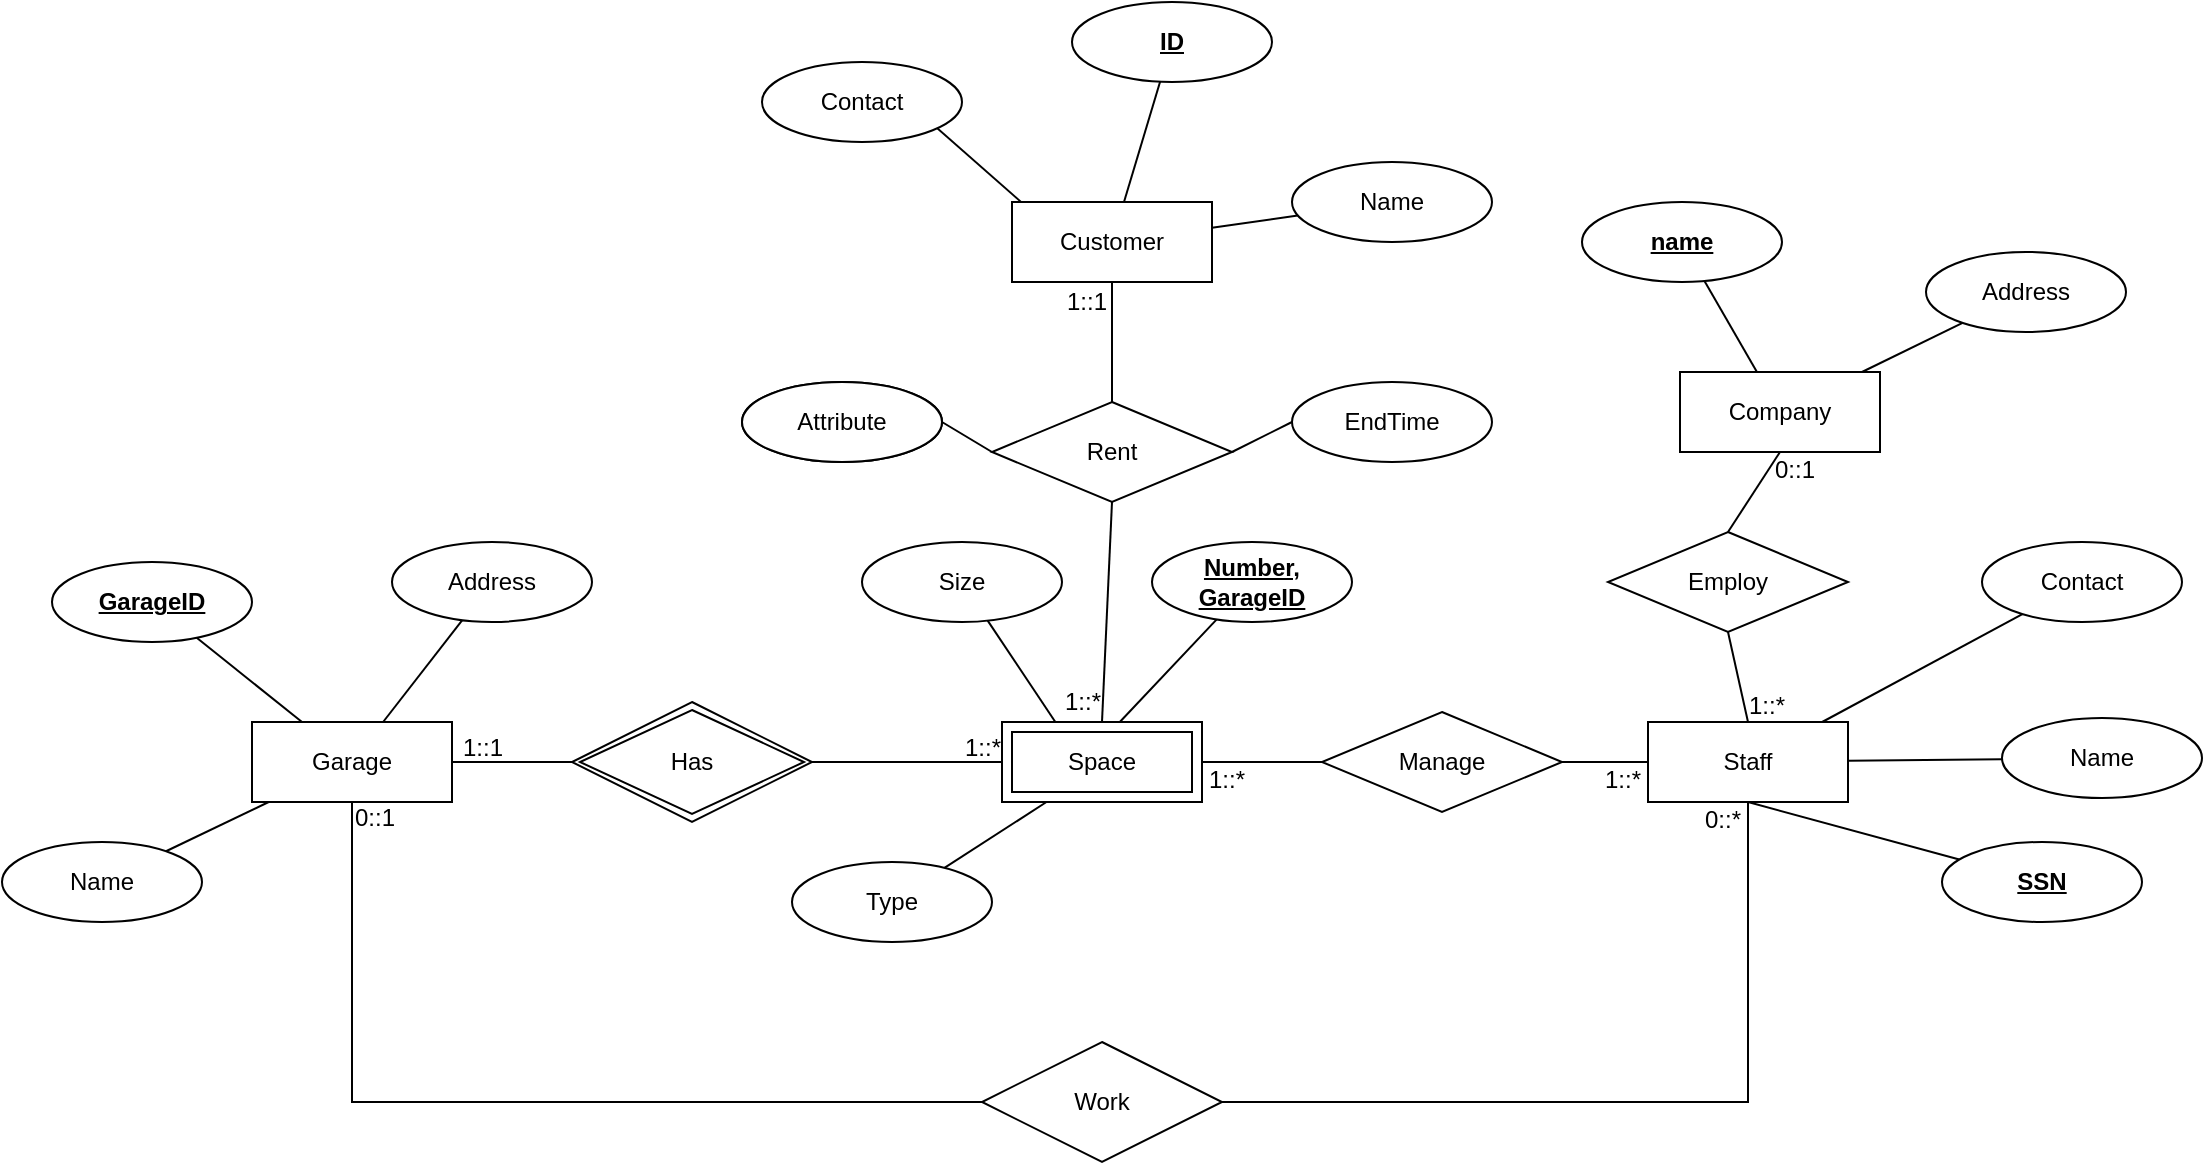 <mxfile version="24.0.2" type="github">
  <diagram id="R2lEEEUBdFMjLlhIrx00" name="Page-1">
    <mxGraphModel dx="2097" dy="682" grid="1" gridSize="10" guides="1" tooltips="1" connect="1" arrows="1" fold="1" page="1" pageScale="1" pageWidth="850" pageHeight="1100" math="0" shadow="0" extFonts="Permanent Marker^https://fonts.googleapis.com/css?family=Permanent+Marker">
      <root>
        <mxCell id="0" />
        <mxCell id="1" parent="0" />
        <mxCell id="FklS4HpheCI_xjmBAohD-108" value="" style="edgeStyle=none;rounded=0;orthogonalLoop=1;jettySize=auto;html=1;endArrow=none;endFill=0;" edge="1" parent="1" source="FklS4HpheCI_xjmBAohD-81" target="FklS4HpheCI_xjmBAohD-83">
          <mxGeometry relative="1" as="geometry" />
        </mxCell>
        <mxCell id="FklS4HpheCI_xjmBAohD-109" value="" style="edgeStyle=none;rounded=0;orthogonalLoop=1;jettySize=auto;html=1;endArrow=none;endFill=0;" edge="1" parent="1" source="FklS4HpheCI_xjmBAohD-81" target="FklS4HpheCI_xjmBAohD-85">
          <mxGeometry relative="1" as="geometry" />
        </mxCell>
        <mxCell id="FklS4HpheCI_xjmBAohD-162" style="edgeStyle=none;rounded=0;orthogonalLoop=1;jettySize=auto;html=1;exitX=0.5;exitY=1;exitDx=0;exitDy=0;entryX=0.5;entryY=0;entryDx=0;entryDy=0;endArrow=none;endFill=0;" edge="1" parent="1" source="FklS4HpheCI_xjmBAohD-81" target="FklS4HpheCI_xjmBAohD-161">
          <mxGeometry relative="1" as="geometry" />
        </mxCell>
        <mxCell id="FklS4HpheCI_xjmBAohD-81" value="Company" style="whiteSpace=wrap;html=1;align=center;" vertex="1" parent="1">
          <mxGeometry x="119" y="235" width="100" height="40" as="geometry" />
        </mxCell>
        <mxCell id="FklS4HpheCI_xjmBAohD-83" value="name" style="ellipse;whiteSpace=wrap;html=1;align=center;fontStyle=5;" vertex="1" parent="1">
          <mxGeometry x="70" y="150" width="100" height="40" as="geometry" />
        </mxCell>
        <mxCell id="FklS4HpheCI_xjmBAohD-85" value="Address" style="ellipse;whiteSpace=wrap;html=1;align=center;" vertex="1" parent="1">
          <mxGeometry x="242" y="175" width="100" height="40" as="geometry" />
        </mxCell>
        <mxCell id="FklS4HpheCI_xjmBAohD-96" style="rounded=0;orthogonalLoop=1;jettySize=auto;html=1;exitX=0.5;exitY=1;exitDx=0;exitDy=0;entryX=0.5;entryY=0;entryDx=0;entryDy=0;endArrow=none;endFill=0;" edge="1" parent="1" source="FklS4HpheCI_xjmBAohD-89" target="FklS4HpheCI_xjmBAohD-94">
          <mxGeometry relative="1" as="geometry" />
        </mxCell>
        <mxCell id="FklS4HpheCI_xjmBAohD-106" value="" style="edgeStyle=none;rounded=0;orthogonalLoop=1;jettySize=auto;html=1;endArrow=none;endFill=0;" edge="1" parent="1" source="FklS4HpheCI_xjmBAohD-89" target="FklS4HpheCI_xjmBAohD-92">
          <mxGeometry relative="1" as="geometry" />
        </mxCell>
        <mxCell id="FklS4HpheCI_xjmBAohD-145" value="" style="edgeStyle=none;rounded=0;orthogonalLoop=1;jettySize=auto;html=1;endArrow=none;endFill=0;" edge="1" parent="1" source="FklS4HpheCI_xjmBAohD-89" target="FklS4HpheCI_xjmBAohD-144">
          <mxGeometry relative="1" as="geometry" />
        </mxCell>
        <mxCell id="FklS4HpheCI_xjmBAohD-89" value="Customer" style="whiteSpace=wrap;html=1;align=center;" vertex="1" parent="1">
          <mxGeometry x="-215" y="150" width="100" height="40" as="geometry" />
        </mxCell>
        <mxCell id="FklS4HpheCI_xjmBAohD-97" value="" style="edgeStyle=none;rounded=0;orthogonalLoop=1;jettySize=auto;html=1;endArrow=none;endFill=0;" edge="1" parent="1" source="FklS4HpheCI_xjmBAohD-90" target="FklS4HpheCI_xjmBAohD-89">
          <mxGeometry relative="1" as="geometry" />
        </mxCell>
        <mxCell id="FklS4HpheCI_xjmBAohD-90" value="ID" style="ellipse;whiteSpace=wrap;html=1;align=center;fontStyle=5;" vertex="1" parent="1">
          <mxGeometry x="-185" y="50" width="100" height="40" as="geometry" />
        </mxCell>
        <mxCell id="FklS4HpheCI_xjmBAohD-92" value="Name" style="ellipse;whiteSpace=wrap;html=1;align=center;" vertex="1" parent="1">
          <mxGeometry x="-75" y="130" width="100" height="40" as="geometry" />
        </mxCell>
        <mxCell id="FklS4HpheCI_xjmBAohD-94" value="Contact" style="ellipse;whiteSpace=wrap;html=1;align=center;" vertex="1" parent="1">
          <mxGeometry x="-340" y="80" width="100" height="40" as="geometry" />
        </mxCell>
        <mxCell id="FklS4HpheCI_xjmBAohD-103" value="" style="edgeStyle=none;rounded=0;orthogonalLoop=1;jettySize=auto;html=1;endArrow=none;endFill=0;" edge="1" parent="1" source="FklS4HpheCI_xjmBAohD-99" target="FklS4HpheCI_xjmBAohD-102">
          <mxGeometry relative="1" as="geometry" />
        </mxCell>
        <mxCell id="FklS4HpheCI_xjmBAohD-104" value="" style="edgeStyle=none;rounded=0;orthogonalLoop=1;jettySize=auto;html=1;endArrow=none;endFill=0;" edge="1" parent="1" source="FklS4HpheCI_xjmBAohD-99" target="FklS4HpheCI_xjmBAohD-100">
          <mxGeometry relative="1" as="geometry" />
        </mxCell>
        <mxCell id="FklS4HpheCI_xjmBAohD-105" value="" style="edgeStyle=none;rounded=0;orthogonalLoop=1;jettySize=auto;html=1;endArrow=none;endFill=0;" edge="1" parent="1" source="FklS4HpheCI_xjmBAohD-99" target="FklS4HpheCI_xjmBAohD-101">
          <mxGeometry relative="1" as="geometry" />
        </mxCell>
        <mxCell id="FklS4HpheCI_xjmBAohD-135" value="" style="edgeStyle=none;rounded=0;orthogonalLoop=1;jettySize=auto;html=1;endArrow=none;endFill=0;" edge="1" parent="1" source="FklS4HpheCI_xjmBAohD-99" target="FklS4HpheCI_xjmBAohD-134">
          <mxGeometry relative="1" as="geometry" />
        </mxCell>
        <mxCell id="FklS4HpheCI_xjmBAohD-99" value="Garage" style="whiteSpace=wrap;html=1;align=center;" vertex="1" parent="1">
          <mxGeometry x="-595" y="410" width="100" height="40" as="geometry" />
        </mxCell>
        <mxCell id="FklS4HpheCI_xjmBAohD-100" value="GarageID" style="ellipse;whiteSpace=wrap;html=1;align=center;fontStyle=5;" vertex="1" parent="1">
          <mxGeometry x="-695" y="330" width="100" height="40" as="geometry" />
        </mxCell>
        <mxCell id="FklS4HpheCI_xjmBAohD-101" value="Address" style="ellipse;whiteSpace=wrap;html=1;align=center;" vertex="1" parent="1">
          <mxGeometry x="-525" y="320" width="100" height="40" as="geometry" />
        </mxCell>
        <mxCell id="FklS4HpheCI_xjmBAohD-102" value="Name" style="ellipse;whiteSpace=wrap;html=1;align=center;" vertex="1" parent="1">
          <mxGeometry x="-720" y="470" width="100" height="40" as="geometry" />
        </mxCell>
        <mxCell id="FklS4HpheCI_xjmBAohD-116" value="" style="edgeStyle=none;rounded=0;orthogonalLoop=1;jettySize=auto;html=1;endArrow=none;endFill=0;" edge="1" parent="1" target="FklS4HpheCI_xjmBAohD-111">
          <mxGeometry relative="1" as="geometry">
            <mxPoint x="-161.097" y="410" as="sourcePoint" />
          </mxGeometry>
        </mxCell>
        <mxCell id="FklS4HpheCI_xjmBAohD-118" value="" style="edgeStyle=none;rounded=0;orthogonalLoop=1;jettySize=auto;html=1;endArrow=none;endFill=0;" edge="1" parent="1" target="FklS4HpheCI_xjmBAohD-117">
          <mxGeometry relative="1" as="geometry">
            <mxPoint x="-193.316" y="410" as="sourcePoint" />
          </mxGeometry>
        </mxCell>
        <mxCell id="FklS4HpheCI_xjmBAohD-120" value="" style="edgeStyle=none;rounded=0;orthogonalLoop=1;jettySize=auto;html=1;endArrow=none;endFill=0;" edge="1" parent="1" target="FklS4HpheCI_xjmBAohD-119">
          <mxGeometry relative="1" as="geometry">
            <mxPoint x="-197.755" y="450" as="sourcePoint" />
          </mxGeometry>
        </mxCell>
        <mxCell id="FklS4HpheCI_xjmBAohD-111" value="Number, GarageID" style="ellipse;whiteSpace=wrap;html=1;align=center;fontStyle=5;" vertex="1" parent="1">
          <mxGeometry x="-145" y="320" width="100" height="40" as="geometry" />
        </mxCell>
        <mxCell id="FklS4HpheCI_xjmBAohD-117" value="Size" style="ellipse;whiteSpace=wrap;html=1;align=center;" vertex="1" parent="1">
          <mxGeometry x="-290" y="320" width="100" height="40" as="geometry" />
        </mxCell>
        <mxCell id="FklS4HpheCI_xjmBAohD-119" value="Type" style="ellipse;whiteSpace=wrap;html=1;align=center;" vertex="1" parent="1">
          <mxGeometry x="-325" y="480" width="100" height="40" as="geometry" />
        </mxCell>
        <mxCell id="FklS4HpheCI_xjmBAohD-126" value="" style="edgeStyle=none;rounded=0;orthogonalLoop=1;jettySize=auto;html=1;endArrow=none;endFill=0;" edge="1" parent="1" source="FklS4HpheCI_xjmBAohD-121" target="FklS4HpheCI_xjmBAohD-125">
          <mxGeometry relative="1" as="geometry" />
        </mxCell>
        <mxCell id="FklS4HpheCI_xjmBAohD-128" value="" style="edgeStyle=none;rounded=0;orthogonalLoop=1;jettySize=auto;html=1;endArrow=none;endFill=0;" edge="1" parent="1" source="FklS4HpheCI_xjmBAohD-121" target="FklS4HpheCI_xjmBAohD-127">
          <mxGeometry relative="1" as="geometry" />
        </mxCell>
        <mxCell id="FklS4HpheCI_xjmBAohD-154" style="edgeStyle=none;rounded=0;orthogonalLoop=1;jettySize=auto;html=1;exitX=0.5;exitY=1;exitDx=0;exitDy=0;endArrow=none;endFill=0;" edge="1" parent="1" source="FklS4HpheCI_xjmBAohD-121" target="FklS4HpheCI_xjmBAohD-123">
          <mxGeometry relative="1" as="geometry" />
        </mxCell>
        <mxCell id="FklS4HpheCI_xjmBAohD-167" style="edgeStyle=none;rounded=0;orthogonalLoop=1;jettySize=auto;html=1;exitX=0.5;exitY=1;exitDx=0;exitDy=0;entryX=1;entryY=0.5;entryDx=0;entryDy=0;endArrow=none;endFill=0;" edge="1" parent="1" source="FklS4HpheCI_xjmBAohD-121" target="FklS4HpheCI_xjmBAohD-166">
          <mxGeometry relative="1" as="geometry">
            <Array as="points">
              <mxPoint x="153" y="600" />
            </Array>
          </mxGeometry>
        </mxCell>
        <mxCell id="FklS4HpheCI_xjmBAohD-121" value="Staff" style="whiteSpace=wrap;html=1;align=center;" vertex="1" parent="1">
          <mxGeometry x="103" y="410" width="100" height="40" as="geometry" />
        </mxCell>
        <mxCell id="FklS4HpheCI_xjmBAohD-123" value="SSN" style="ellipse;whiteSpace=wrap;html=1;align=center;fontStyle=5;" vertex="1" parent="1">
          <mxGeometry x="250" y="470" width="100" height="40" as="geometry" />
        </mxCell>
        <mxCell id="FklS4HpheCI_xjmBAohD-125" value="Name" style="ellipse;whiteSpace=wrap;html=1;align=center;" vertex="1" parent="1">
          <mxGeometry x="280" y="408" width="100" height="40" as="geometry" />
        </mxCell>
        <mxCell id="FklS4HpheCI_xjmBAohD-127" value="Contact" style="ellipse;whiteSpace=wrap;html=1;align=center;" vertex="1" parent="1">
          <mxGeometry x="270" y="320" width="100" height="40" as="geometry" />
        </mxCell>
        <mxCell id="FklS4HpheCI_xjmBAohD-138" value="" style="edgeStyle=none;rounded=0;orthogonalLoop=1;jettySize=auto;html=1;endArrow=none;endFill=0;" edge="1" parent="1" source="FklS4HpheCI_xjmBAohD-134" target="FklS4HpheCI_xjmBAohD-137">
          <mxGeometry relative="1" as="geometry" />
        </mxCell>
        <mxCell id="FklS4HpheCI_xjmBAohD-134" value="Has" style="shape=rhombus;double=1;perimeter=rhombusPerimeter;whiteSpace=wrap;html=1;align=center;" vertex="1" parent="1">
          <mxGeometry x="-435" y="400" width="120" height="60" as="geometry" />
        </mxCell>
        <mxCell id="FklS4HpheCI_xjmBAohD-156" style="edgeStyle=none;rounded=0;orthogonalLoop=1;jettySize=auto;html=1;exitX=1;exitY=0.5;exitDx=0;exitDy=0;endArrow=none;endFill=0;" edge="1" parent="1" source="FklS4HpheCI_xjmBAohD-137" target="FklS4HpheCI_xjmBAohD-155">
          <mxGeometry relative="1" as="geometry" />
        </mxCell>
        <mxCell id="FklS4HpheCI_xjmBAohD-137" value="Space" style="shape=ext;margin=3;double=1;whiteSpace=wrap;html=1;align=center;" vertex="1" parent="1">
          <mxGeometry x="-220" y="410" width="100" height="40" as="geometry" />
        </mxCell>
        <mxCell id="FklS4HpheCI_xjmBAohD-141" value="1::1" style="text;html=1;align=center;verticalAlign=middle;resizable=0;points=[];autosize=1;strokeColor=none;fillColor=none;" vertex="1" parent="1">
          <mxGeometry x="-500" y="408" width="40" height="30" as="geometry" />
        </mxCell>
        <mxCell id="FklS4HpheCI_xjmBAohD-142" value="1::*" style="text;html=1;align=center;verticalAlign=middle;resizable=0;points=[];autosize=1;strokeColor=none;fillColor=none;" vertex="1" parent="1">
          <mxGeometry x="-250" y="408" width="40" height="30" as="geometry" />
        </mxCell>
        <mxCell id="FklS4HpheCI_xjmBAohD-147" style="edgeStyle=none;rounded=0;orthogonalLoop=1;jettySize=auto;html=1;exitX=0.5;exitY=1;exitDx=0;exitDy=0;entryX=0.5;entryY=0;entryDx=0;entryDy=0;endArrow=none;endFill=0;" edge="1" parent="1" source="FklS4HpheCI_xjmBAohD-144" target="FklS4HpheCI_xjmBAohD-137">
          <mxGeometry relative="1" as="geometry" />
        </mxCell>
        <mxCell id="FklS4HpheCI_xjmBAohD-144" value="Rent" style="shape=rhombus;perimeter=rhombusPerimeter;whiteSpace=wrap;html=1;align=center;" vertex="1" parent="1">
          <mxGeometry x="-225" y="250" width="120" height="50" as="geometry" />
        </mxCell>
        <mxCell id="FklS4HpheCI_xjmBAohD-148" value="1::*" style="text;html=1;align=center;verticalAlign=middle;resizable=0;points=[];autosize=1;strokeColor=none;fillColor=none;rotation=0;" vertex="1" parent="1">
          <mxGeometry x="-200" y="385" width="40" height="30" as="geometry" />
        </mxCell>
        <mxCell id="FklS4HpheCI_xjmBAohD-149" value="1::1" style="text;html=1;align=center;verticalAlign=middle;resizable=0;points=[];autosize=1;strokeColor=none;fillColor=none;" vertex="1" parent="1">
          <mxGeometry x="-198" y="185" width="40" height="30" as="geometry" />
        </mxCell>
        <mxCell id="FklS4HpheCI_xjmBAohD-152" style="edgeStyle=none;rounded=0;orthogonalLoop=1;jettySize=auto;html=1;exitX=1;exitY=0.5;exitDx=0;exitDy=0;entryX=0;entryY=0.5;entryDx=0;entryDy=0;endArrow=none;endFill=0;" edge="1" parent="1" source="FklS4HpheCI_xjmBAohD-150" target="FklS4HpheCI_xjmBAohD-144">
          <mxGeometry relative="1" as="geometry" />
        </mxCell>
        <mxCell id="FklS4HpheCI_xjmBAohD-150" value="StartTime" style="ellipse;whiteSpace=wrap;html=1;align=center;" vertex="1" parent="1">
          <mxGeometry x="-350" y="240" width="100" height="40" as="geometry" />
        </mxCell>
        <mxCell id="FklS4HpheCI_xjmBAohD-153" style="edgeStyle=none;rounded=0;orthogonalLoop=1;jettySize=auto;html=1;exitX=0;exitY=0.5;exitDx=0;exitDy=0;entryX=1;entryY=0.5;entryDx=0;entryDy=0;endArrow=none;endFill=0;" edge="1" parent="1" source="FklS4HpheCI_xjmBAohD-151" target="FklS4HpheCI_xjmBAohD-144">
          <mxGeometry relative="1" as="geometry" />
        </mxCell>
        <mxCell id="FklS4HpheCI_xjmBAohD-151" value="EndTime" style="ellipse;whiteSpace=wrap;html=1;align=center;" vertex="1" parent="1">
          <mxGeometry x="-75" y="240" width="100" height="40" as="geometry" />
        </mxCell>
        <mxCell id="FklS4HpheCI_xjmBAohD-157" style="edgeStyle=none;rounded=0;orthogonalLoop=1;jettySize=auto;html=1;exitX=1;exitY=0.5;exitDx=0;exitDy=0;entryX=0;entryY=0.5;entryDx=0;entryDy=0;endArrow=none;endFill=0;" edge="1" parent="1" source="FklS4HpheCI_xjmBAohD-155" target="FklS4HpheCI_xjmBAohD-121">
          <mxGeometry relative="1" as="geometry" />
        </mxCell>
        <mxCell id="FklS4HpheCI_xjmBAohD-155" value="Manage" style="shape=rhombus;perimeter=rhombusPerimeter;whiteSpace=wrap;html=1;align=center;" vertex="1" parent="1">
          <mxGeometry x="-60" y="405" width="120" height="50" as="geometry" />
        </mxCell>
        <mxCell id="FklS4HpheCI_xjmBAohD-158" value="1::*" style="text;html=1;align=center;verticalAlign=middle;resizable=0;points=[];autosize=1;strokeColor=none;fillColor=none;" vertex="1" parent="1">
          <mxGeometry x="-128" y="424" width="40" height="30" as="geometry" />
        </mxCell>
        <mxCell id="FklS4HpheCI_xjmBAohD-159" value="1::*" style="text;html=1;align=center;verticalAlign=middle;resizable=0;points=[];autosize=1;strokeColor=none;fillColor=none;" vertex="1" parent="1">
          <mxGeometry x="70" y="424" width="40" height="30" as="geometry" />
        </mxCell>
        <mxCell id="FklS4HpheCI_xjmBAohD-163" style="edgeStyle=none;rounded=0;orthogonalLoop=1;jettySize=auto;html=1;exitX=0.5;exitY=1;exitDx=0;exitDy=0;entryX=0.5;entryY=0;entryDx=0;entryDy=0;endArrow=none;endFill=0;" edge="1" parent="1" source="FklS4HpheCI_xjmBAohD-161" target="FklS4HpheCI_xjmBAohD-121">
          <mxGeometry relative="1" as="geometry" />
        </mxCell>
        <mxCell id="FklS4HpheCI_xjmBAohD-161" value="Employ" style="shape=rhombus;perimeter=rhombusPerimeter;whiteSpace=wrap;html=1;align=center;" vertex="1" parent="1">
          <mxGeometry x="83" y="315" width="120" height="50" as="geometry" />
        </mxCell>
        <mxCell id="FklS4HpheCI_xjmBAohD-164" value="1::*" style="text;html=1;align=center;verticalAlign=middle;resizable=0;points=[];autosize=1;strokeColor=none;fillColor=none;" vertex="1" parent="1">
          <mxGeometry x="142" y="387" width="40" height="30" as="geometry" />
        </mxCell>
        <mxCell id="FklS4HpheCI_xjmBAohD-165" value="0::1" style="text;html=1;align=center;verticalAlign=middle;resizable=0;points=[];autosize=1;strokeColor=none;fillColor=none;" vertex="1" parent="1">
          <mxGeometry x="156" y="269" width="40" height="30" as="geometry" />
        </mxCell>
        <mxCell id="FklS4HpheCI_xjmBAohD-168" style="edgeStyle=none;rounded=0;orthogonalLoop=1;jettySize=auto;html=1;exitX=0;exitY=0.5;exitDx=0;exitDy=0;entryX=0.5;entryY=1;entryDx=0;entryDy=0;endArrow=none;endFill=0;" edge="1" parent="1" source="FklS4HpheCI_xjmBAohD-166" target="FklS4HpheCI_xjmBAohD-99">
          <mxGeometry relative="1" as="geometry">
            <Array as="points">
              <mxPoint x="-545" y="600" />
            </Array>
          </mxGeometry>
        </mxCell>
        <mxCell id="FklS4HpheCI_xjmBAohD-166" value="Work" style="shape=rhombus;perimeter=rhombusPerimeter;whiteSpace=wrap;html=1;align=center;" vertex="1" parent="1">
          <mxGeometry x="-230" y="570" width="120" height="60" as="geometry" />
        </mxCell>
        <mxCell id="FklS4HpheCI_xjmBAohD-169" value="0::1" style="text;html=1;align=center;verticalAlign=middle;resizable=0;points=[];autosize=1;strokeColor=none;fillColor=none;" vertex="1" parent="1">
          <mxGeometry x="-554" y="443" width="40" height="30" as="geometry" />
        </mxCell>
        <mxCell id="FklS4HpheCI_xjmBAohD-170" value="0::*" style="text;html=1;align=center;verticalAlign=middle;resizable=0;points=[];autosize=1;strokeColor=none;fillColor=none;" vertex="1" parent="1">
          <mxGeometry x="120" y="444" width="40" height="30" as="geometry" />
        </mxCell>
        <mxCell id="FklS4HpheCI_xjmBAohD-171" value="Attribute" style="ellipse;whiteSpace=wrap;html=1;align=center;" vertex="1" parent="1">
          <mxGeometry x="-350" y="240" width="100" height="40" as="geometry" />
        </mxCell>
      </root>
    </mxGraphModel>
  </diagram>
</mxfile>
